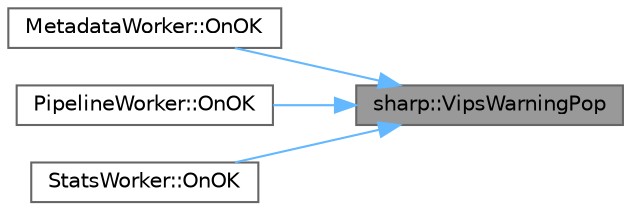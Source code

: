 digraph "sharp::VipsWarningPop"
{
 // LATEX_PDF_SIZE
  bgcolor="transparent";
  edge [fontname=Helvetica,fontsize=10,labelfontname=Helvetica,labelfontsize=10];
  node [fontname=Helvetica,fontsize=10,shape=box,height=0.2,width=0.4];
  rankdir="RL";
  Node1 [id="Node000001",label="sharp::VipsWarningPop",height=0.2,width=0.4,color="gray40", fillcolor="grey60", style="filled", fontcolor="black",tooltip=" "];
  Node1 -> Node2 [id="edge1_Node000001_Node000002",dir="back",color="steelblue1",style="solid",tooltip=" "];
  Node2 [id="Node000002",label="MetadataWorker::OnOK",height=0.2,width=0.4,color="grey40", fillcolor="white", style="filled",URL="$class_metadata_worker.html#ac0c79882118dee511d9f25342a89c912",tooltip=" "];
  Node1 -> Node3 [id="edge2_Node000001_Node000003",dir="back",color="steelblue1",style="solid",tooltip=" "];
  Node3 [id="Node000003",label="PipelineWorker::OnOK",height=0.2,width=0.4,color="grey40", fillcolor="white", style="filled",URL="$class_pipeline_worker.html#ad8a643677b8645a07d70872b89dabe09",tooltip=" "];
  Node1 -> Node4 [id="edge3_Node000001_Node000004",dir="back",color="steelblue1",style="solid",tooltip=" "];
  Node4 [id="Node000004",label="StatsWorker::OnOK",height=0.2,width=0.4,color="grey40", fillcolor="white", style="filled",URL="$class_stats_worker.html#a85b46d0e82674f29489e5866cae24d6f",tooltip=" "];
}
